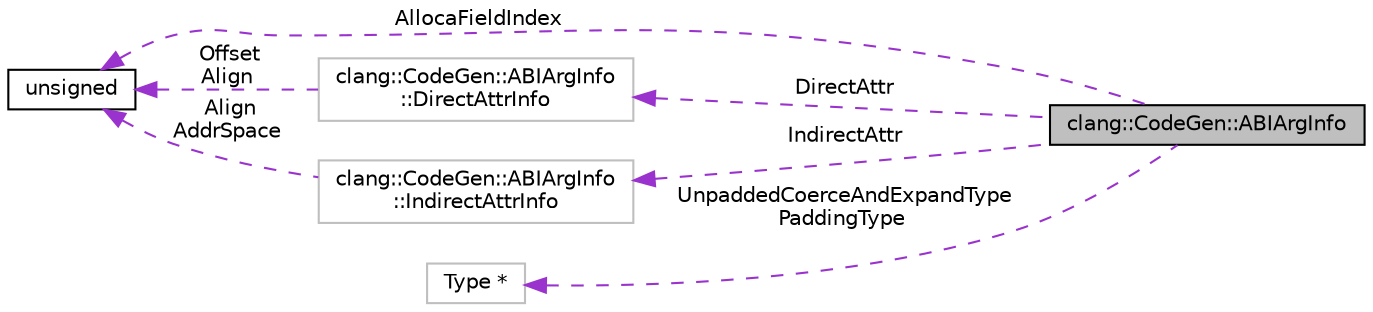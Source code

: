 digraph "clang::CodeGen::ABIArgInfo"
{
 // LATEX_PDF_SIZE
  bgcolor="transparent";
  edge [fontname="Helvetica",fontsize="10",labelfontname="Helvetica",labelfontsize="10"];
  node [fontname="Helvetica",fontsize="10",shape=record];
  rankdir="LR";
  Node1 [label="clang::CodeGen::ABIArgInfo",height=0.2,width=0.4,color="black", fillcolor="grey75", style="filled", fontcolor="black",tooltip="ABIArgInfo - Helper class to encapsulate information about how a specific C type should be passed to ..."];
  Node2 -> Node1 [dir="back",color="darkorchid3",fontsize="10",style="dashed",label=" DirectAttr" ,fontname="Helvetica"];
  Node2 [label="clang::CodeGen::ABIArgInfo\l::DirectAttrInfo",height=0.2,width=0.4,color="grey75",tooltip=" "];
  Node3 -> Node2 [dir="back",color="darkorchid3",fontsize="10",style="dashed",label=" Offset\nAlign" ,fontname="Helvetica"];
  Node3 [label="unsigned",height=0.2,width=0.4,color="black",URL="$classunsigned.html",tooltip=" "];
  Node4 -> Node1 [dir="back",color="darkorchid3",fontsize="10",style="dashed",label=" IndirectAttr" ,fontname="Helvetica"];
  Node4 [label="clang::CodeGen::ABIArgInfo\l::IndirectAttrInfo",height=0.2,width=0.4,color="grey75",tooltip=" "];
  Node3 -> Node4 [dir="back",color="darkorchid3",fontsize="10",style="dashed",label=" Align\nAddrSpace" ,fontname="Helvetica"];
  Node5 -> Node1 [dir="back",color="darkorchid3",fontsize="10",style="dashed",label=" UnpaddedCoerceAndExpandType\nPaddingType" ,fontname="Helvetica"];
  Node5 [label="Type *",height=0.2,width=0.4,color="grey75",tooltip=" "];
  Node3 -> Node1 [dir="back",color="darkorchid3",fontsize="10",style="dashed",label=" AllocaFieldIndex" ,fontname="Helvetica"];
}
